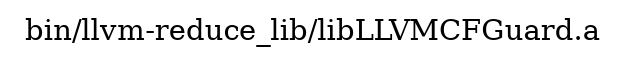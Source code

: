 digraph "bin/llvm-reduce_lib/libLLVMCFGuard.a" {
	label="bin/llvm-reduce_lib/libLLVMCFGuard.a";
	rankdir=LR;

}
